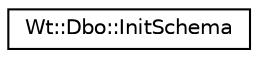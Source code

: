 digraph "Graphical Class Hierarchy"
{
 // LATEX_PDF_SIZE
  edge [fontname="Helvetica",fontsize="10",labelfontname="Helvetica",labelfontsize="10"];
  node [fontname="Helvetica",fontsize="10",shape=record];
  rankdir="LR";
  Node0 [label="Wt::Dbo::InitSchema",height=0.2,width=0.4,color="black", fillcolor="white", style="filled",URL="$classWt_1_1Dbo_1_1InitSchema.html",tooltip=" "];
}
